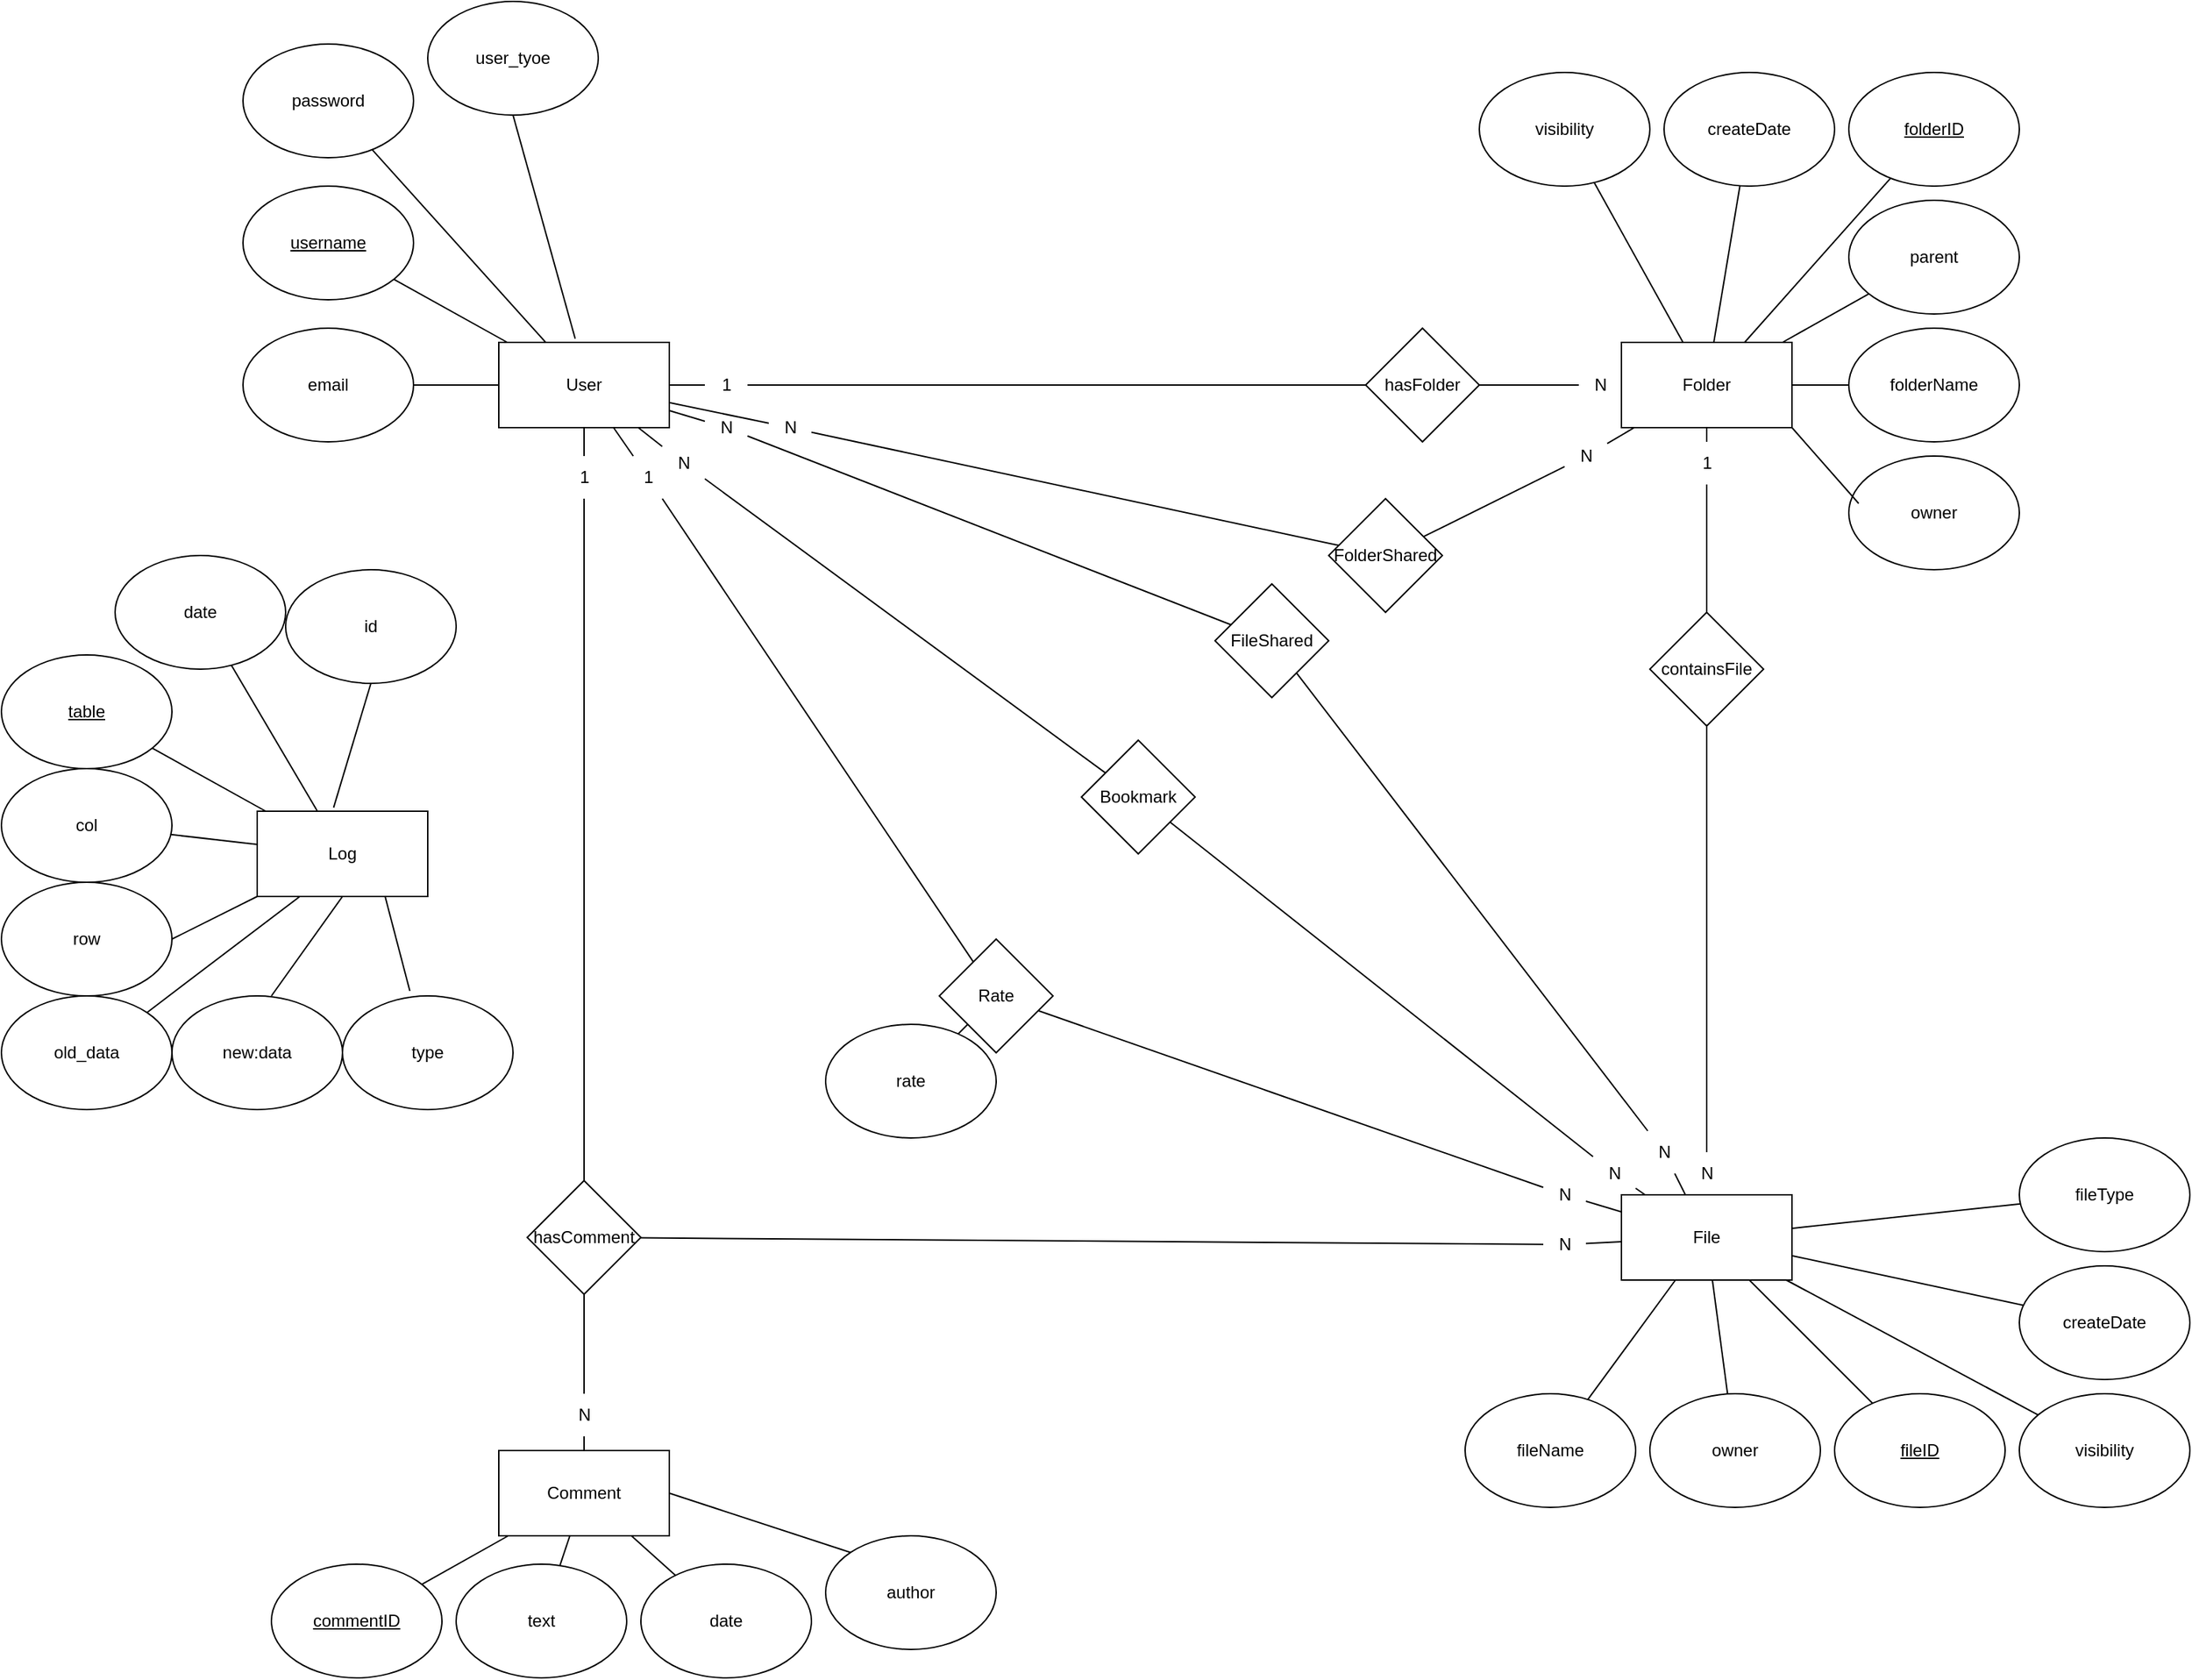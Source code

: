 <mxfile version="24.2.1" type="device">
  <diagram name="1 oldal" id="BCpiGgkupaLWpLvZZOlz">
    <mxGraphModel dx="3452" dy="2494" grid="1" gridSize="10" guides="1" tooltips="1" connect="1" arrows="1" fold="1" page="1" pageScale="1" pageWidth="827" pageHeight="1169" math="0" shadow="0">
      <root>
        <mxCell id="0" />
        <mxCell id="1" parent="0" />
        <mxCell id="ErqUiqEADnRc6sU7gWU9-1" value="User" style="rounded=0;whiteSpace=wrap;html=1;" parent="1" vertex="1">
          <mxGeometry x="-130" y="-270" width="120" height="60" as="geometry" />
        </mxCell>
        <mxCell id="ErqUiqEADnRc6sU7gWU9-3" value="Folder" style="rounded=0;whiteSpace=wrap;html=1;" parent="1" vertex="1">
          <mxGeometry x="660" y="-270" width="120" height="60" as="geometry" />
        </mxCell>
        <mxCell id="ErqUiqEADnRc6sU7gWU9-4" value="File" style="rounded=0;whiteSpace=wrap;html=1;" parent="1" vertex="1">
          <mxGeometry x="660" y="330" width="120" height="60" as="geometry" />
        </mxCell>
        <mxCell id="ErqUiqEADnRc6sU7gWU9-6" value="Comment" style="rounded=0;whiteSpace=wrap;html=1;" parent="1" vertex="1">
          <mxGeometry x="-130" y="510" width="120" height="60" as="geometry" />
        </mxCell>
        <mxCell id="ErqUiqEADnRc6sU7gWU9-7" value="email" style="ellipse;whiteSpace=wrap;html=1;" parent="1" vertex="1">
          <mxGeometry x="-310" y="-280" width="120" height="80" as="geometry" />
        </mxCell>
        <mxCell id="ErqUiqEADnRc6sU7gWU9-8" value="&lt;u&gt;username&lt;/u&gt;" style="ellipse;whiteSpace=wrap;html=1;" parent="1" vertex="1">
          <mxGeometry x="-310" y="-380" width="120" height="80" as="geometry" />
        </mxCell>
        <mxCell id="ErqUiqEADnRc6sU7gWU9-9" value="password" style="ellipse;whiteSpace=wrap;html=1;" parent="1" vertex="1">
          <mxGeometry x="-310" y="-480" width="120" height="80" as="geometry" />
        </mxCell>
        <mxCell id="ErqUiqEADnRc6sU7gWU9-10" value="folderName" style="ellipse;whiteSpace=wrap;html=1;" parent="1" vertex="1">
          <mxGeometry x="820" y="-280" width="120" height="80" as="geometry" />
        </mxCell>
        <mxCell id="ErqUiqEADnRc6sU7gWU9-13" value="visibility" style="ellipse;whiteSpace=wrap;html=1;" parent="1" vertex="1">
          <mxGeometry x="560" y="-460" width="120" height="80" as="geometry" />
        </mxCell>
        <mxCell id="ErqUiqEADnRc6sU7gWU9-14" value="createDate" style="ellipse;whiteSpace=wrap;html=1;" parent="1" vertex="1">
          <mxGeometry x="690" y="-460" width="120" height="80" as="geometry" />
        </mxCell>
        <mxCell id="ErqUiqEADnRc6sU7gWU9-16" value="fileName" style="ellipse;whiteSpace=wrap;html=1;" parent="1" vertex="1">
          <mxGeometry x="550" y="470" width="120" height="80" as="geometry" />
        </mxCell>
        <mxCell id="ErqUiqEADnRc6sU7gWU9-17" value="owner" style="ellipse;whiteSpace=wrap;html=1;" parent="1" vertex="1">
          <mxGeometry x="680" y="470" width="120" height="80" as="geometry" />
        </mxCell>
        <mxCell id="ErqUiqEADnRc6sU7gWU9-18" value="&lt;u&gt;fileID&lt;/u&gt;" style="ellipse;whiteSpace=wrap;html=1;" parent="1" vertex="1">
          <mxGeometry x="810" y="470" width="120" height="80" as="geometry" />
        </mxCell>
        <mxCell id="ErqUiqEADnRc6sU7gWU9-19" value="visibility" style="ellipse;whiteSpace=wrap;html=1;" parent="1" vertex="1">
          <mxGeometry x="940" y="470" width="120" height="80" as="geometry" />
        </mxCell>
        <mxCell id="ErqUiqEADnRc6sU7gWU9-20" value="createDate" style="ellipse;whiteSpace=wrap;html=1;" parent="1" vertex="1">
          <mxGeometry x="940" y="380" width="120" height="80" as="geometry" />
        </mxCell>
        <mxCell id="ErqUiqEADnRc6sU7gWU9-21" value="parent" style="ellipse;whiteSpace=wrap;html=1;" parent="1" vertex="1">
          <mxGeometry x="820" y="-370" width="120" height="80" as="geometry" />
        </mxCell>
        <mxCell id="ErqUiqEADnRc6sU7gWU9-23" value="fileType" style="ellipse;whiteSpace=wrap;html=1;" parent="1" vertex="1">
          <mxGeometry x="940" y="290" width="120" height="80" as="geometry" />
        </mxCell>
        <mxCell id="ErqUiqEADnRc6sU7gWU9-24" value="&lt;u&gt;commentID&lt;/u&gt;" style="ellipse;whiteSpace=wrap;html=1;" parent="1" vertex="1">
          <mxGeometry x="-290" y="590" width="120" height="80" as="geometry" />
        </mxCell>
        <mxCell id="ErqUiqEADnRc6sU7gWU9-25" value="text" style="ellipse;whiteSpace=wrap;html=1;" parent="1" vertex="1">
          <mxGeometry x="-160" y="590" width="120" height="80" as="geometry" />
        </mxCell>
        <mxCell id="ErqUiqEADnRc6sU7gWU9-26" value="date" style="ellipse;whiteSpace=wrap;html=1;" parent="1" vertex="1">
          <mxGeometry x="-30" y="590" width="120" height="80" as="geometry" />
        </mxCell>
        <mxCell id="ErqUiqEADnRc6sU7gWU9-27" value="hasComment" style="rhombus;whiteSpace=wrap;html=1;" parent="1" vertex="1">
          <mxGeometry x="-110" y="320" width="80" height="80" as="geometry" />
        </mxCell>
        <mxCell id="ErqUiqEADnRc6sU7gWU9-30" value="" style="endArrow=none;html=1;rounded=0;" parent="1" source="ErqUiqEADnRc6sU7gWU9-72" target="ErqUiqEADnRc6sU7gWU9-4" edge="1">
          <mxGeometry width="50" height="50" relative="1" as="geometry">
            <mxPoint x="260" y="170" as="sourcePoint" />
            <mxPoint x="460" y="170" as="targetPoint" />
          </mxGeometry>
        </mxCell>
        <mxCell id="ErqUiqEADnRc6sU7gWU9-31" value="" style="endArrow=none;html=1;rounded=0;" parent="1" source="ErqUiqEADnRc6sU7gWU9-71" target="ErqUiqEADnRc6sU7gWU9-6" edge="1">
          <mxGeometry width="50" height="50" relative="1" as="geometry">
            <mxPoint x="120" y="340" as="sourcePoint" />
            <mxPoint x="340" y="340" as="targetPoint" />
          </mxGeometry>
        </mxCell>
        <mxCell id="ErqUiqEADnRc6sU7gWU9-32" value="" style="endArrow=none;html=1;rounded=0;" parent="1" source="ErqUiqEADnRc6sU7gWU9-70" target="ErqUiqEADnRc6sU7gWU9-27" edge="1">
          <mxGeometry width="50" height="50" relative="1" as="geometry">
            <mxPoint x="80" y="380" as="sourcePoint" />
            <mxPoint x="80" y="500" as="targetPoint" />
          </mxGeometry>
        </mxCell>
        <mxCell id="ErqUiqEADnRc6sU7gWU9-33" value="Rate" style="rhombus;whiteSpace=wrap;html=1;" parent="1" vertex="1">
          <mxGeometry x="180" y="150" width="80" height="80" as="geometry" />
        </mxCell>
        <mxCell id="ErqUiqEADnRc6sU7gWU9-34" value="" style="endArrow=none;html=1;rounded=0;" parent="1" source="ErqUiqEADnRc6sU7gWU9-66" target="ErqUiqEADnRc6sU7gWU9-33" edge="1">
          <mxGeometry width="50" height="50" relative="1" as="geometry">
            <mxPoint x="320" y="310" as="sourcePoint" />
            <mxPoint x="370" y="260" as="targetPoint" />
          </mxGeometry>
        </mxCell>
        <mxCell id="ErqUiqEADnRc6sU7gWU9-35" value="" style="endArrow=none;html=1;rounded=0;" parent="1" source="ErqUiqEADnRc6sU7gWU9-67" target="ErqUiqEADnRc6sU7gWU9-33" edge="1">
          <mxGeometry width="50" height="50" relative="1" as="geometry">
            <mxPoint x="140" y="190" as="sourcePoint" />
            <mxPoint x="253" y="247" as="targetPoint" />
          </mxGeometry>
        </mxCell>
        <mxCell id="ErqUiqEADnRc6sU7gWU9-36" value="rate" style="ellipse;whiteSpace=wrap;html=1;" parent="1" vertex="1">
          <mxGeometry x="100" y="210" width="120" height="80" as="geometry" />
        </mxCell>
        <mxCell id="ErqUiqEADnRc6sU7gWU9-37" value="" style="endArrow=none;html=1;rounded=0;" parent="1" source="ErqUiqEADnRc6sU7gWU9-33" target="ErqUiqEADnRc6sU7gWU9-36" edge="1">
          <mxGeometry width="50" height="50" relative="1" as="geometry">
            <mxPoint x="320" y="60" as="sourcePoint" />
            <mxPoint x="370" y="10" as="targetPoint" />
          </mxGeometry>
        </mxCell>
        <mxCell id="ErqUiqEADnRc6sU7gWU9-38" value="hasFolder" style="rhombus;whiteSpace=wrap;html=1;" parent="1" vertex="1">
          <mxGeometry x="480" y="-280" width="80" height="80" as="geometry" />
        </mxCell>
        <mxCell id="ErqUiqEADnRc6sU7gWU9-39" value="" style="endArrow=none;html=1;rounded=0;" parent="1" source="ErqUiqEADnRc6sU7gWU9-64" target="ErqUiqEADnRc6sU7gWU9-38" edge="1">
          <mxGeometry width="50" height="50" relative="1" as="geometry">
            <mxPoint x="320" as="sourcePoint" />
            <mxPoint x="370" y="-50" as="targetPoint" />
          </mxGeometry>
        </mxCell>
        <mxCell id="ErqUiqEADnRc6sU7gWU9-40" value="" style="endArrow=none;html=1;rounded=0;" parent="1" source="ErqUiqEADnRc6sU7gWU9-65" target="ErqUiqEADnRc6sU7gWU9-38" edge="1">
          <mxGeometry width="50" height="50" relative="1" as="geometry">
            <mxPoint x="345" y="-260" as="sourcePoint" />
            <mxPoint x="488" y="-382" as="targetPoint" />
          </mxGeometry>
        </mxCell>
        <mxCell id="ErqUiqEADnRc6sU7gWU9-41" value="containsFile" style="rhombus;whiteSpace=wrap;html=1;" parent="1" vertex="1">
          <mxGeometry x="680" y="-80" width="80" height="80" as="geometry" />
        </mxCell>
        <mxCell id="ErqUiqEADnRc6sU7gWU9-42" value="" style="endArrow=none;html=1;rounded=0;" parent="1" source="ErqUiqEADnRc6sU7gWU9-68" target="ErqUiqEADnRc6sU7gWU9-3" edge="1">
          <mxGeometry width="50" height="50" relative="1" as="geometry">
            <mxPoint x="320" y="150" as="sourcePoint" />
            <mxPoint x="370" y="100" as="targetPoint" />
          </mxGeometry>
        </mxCell>
        <mxCell id="ErqUiqEADnRc6sU7gWU9-43" value="" style="endArrow=none;html=1;rounded=0;" parent="1" source="ErqUiqEADnRc6sU7gWU9-69" target="ErqUiqEADnRc6sU7gWU9-41" edge="1">
          <mxGeometry width="50" height="50" relative="1" as="geometry">
            <mxPoint x="510" y="90" as="sourcePoint" />
            <mxPoint x="510" y="-30" as="targetPoint" />
          </mxGeometry>
        </mxCell>
        <mxCell id="ErqUiqEADnRc6sU7gWU9-44" value="&lt;u&gt;folderID&lt;/u&gt;" style="ellipse;whiteSpace=wrap;html=1;" parent="1" vertex="1">
          <mxGeometry x="820" y="-460" width="120" height="80" as="geometry" />
        </mxCell>
        <mxCell id="ErqUiqEADnRc6sU7gWU9-45" value="" style="endArrow=none;html=1;rounded=0;" parent="1" source="ErqUiqEADnRc6sU7gWU9-9" target="ErqUiqEADnRc6sU7gWU9-1" edge="1">
          <mxGeometry width="50" height="50" relative="1" as="geometry">
            <mxPoint x="260" y="-410" as="sourcePoint" />
            <mxPoint x="310" y="-460" as="targetPoint" />
          </mxGeometry>
        </mxCell>
        <mxCell id="ErqUiqEADnRc6sU7gWU9-46" value="" style="endArrow=none;html=1;rounded=0;" parent="1" source="ErqUiqEADnRc6sU7gWU9-8" target="ErqUiqEADnRc6sU7gWU9-1" edge="1">
          <mxGeometry width="50" height="50" relative="1" as="geometry">
            <mxPoint x="-209" y="-396" as="sourcePoint" />
            <mxPoint x="-87" y="-260" as="targetPoint" />
          </mxGeometry>
        </mxCell>
        <mxCell id="ErqUiqEADnRc6sU7gWU9-47" value="" style="endArrow=none;html=1;rounded=0;" parent="1" source="ErqUiqEADnRc6sU7gWU9-7" target="ErqUiqEADnRc6sU7gWU9-1" edge="1">
          <mxGeometry width="50" height="50" relative="1" as="geometry">
            <mxPoint x="260" y="-410" as="sourcePoint" />
            <mxPoint x="310" y="-460" as="targetPoint" />
          </mxGeometry>
        </mxCell>
        <mxCell id="ErqUiqEADnRc6sU7gWU9-48" value="" style="endArrow=none;html=1;rounded=0;" parent="1" source="ErqUiqEADnRc6sU7gWU9-3" target="ErqUiqEADnRc6sU7gWU9-44" edge="1">
          <mxGeometry width="50" height="50" relative="1" as="geometry">
            <mxPoint x="190" y="-230" as="sourcePoint" />
            <mxPoint x="250" y="-230" as="targetPoint" />
          </mxGeometry>
        </mxCell>
        <mxCell id="ErqUiqEADnRc6sU7gWU9-50" value="" style="endArrow=none;html=1;rounded=0;" parent="1" source="ErqUiqEADnRc6sU7gWU9-3" target="ErqUiqEADnRc6sU7gWU9-21" edge="1">
          <mxGeometry width="50" height="50" relative="1" as="geometry">
            <mxPoint x="765" y="-260" as="sourcePoint" />
            <mxPoint x="861" y="-375" as="targetPoint" />
          </mxGeometry>
        </mxCell>
        <mxCell id="ErqUiqEADnRc6sU7gWU9-51" value="" style="endArrow=none;html=1;rounded=0;" parent="1" source="ErqUiqEADnRc6sU7gWU9-3" target="ErqUiqEADnRc6sU7gWU9-10" edge="1">
          <mxGeometry width="50" height="50" relative="1" as="geometry">
            <mxPoint x="790" y="-260" as="sourcePoint" />
            <mxPoint x="845" y="-293" as="targetPoint" />
          </mxGeometry>
        </mxCell>
        <mxCell id="ErqUiqEADnRc6sU7gWU9-52" value="" style="endArrow=none;html=1;rounded=0;" parent="1" source="ErqUiqEADnRc6sU7gWU9-3" target="ErqUiqEADnRc6sU7gWU9-14" edge="1">
          <mxGeometry width="50" height="50" relative="1" as="geometry">
            <mxPoint x="800" y="-230" as="sourcePoint" />
            <mxPoint x="830" y="-230" as="targetPoint" />
          </mxGeometry>
        </mxCell>
        <mxCell id="ErqUiqEADnRc6sU7gWU9-53" value="" style="endArrow=none;html=1;rounded=0;" parent="1" source="ErqUiqEADnRc6sU7gWU9-3" target="ErqUiqEADnRc6sU7gWU9-13" edge="1">
          <mxGeometry width="50" height="50" relative="1" as="geometry">
            <mxPoint x="800" y="-249" as="sourcePoint" />
            <mxPoint x="966" y="-303" as="targetPoint" />
          </mxGeometry>
        </mxCell>
        <mxCell id="ErqUiqEADnRc6sU7gWU9-55" value="" style="endArrow=none;html=1;rounded=0;" parent="1" source="ErqUiqEADnRc6sU7gWU9-18" target="ErqUiqEADnRc6sU7gWU9-4" edge="1">
          <mxGeometry width="50" height="50" relative="1" as="geometry">
            <mxPoint x="800" y="-39" as="sourcePoint" />
            <mxPoint x="966" y="-93" as="targetPoint" />
          </mxGeometry>
        </mxCell>
        <mxCell id="ErqUiqEADnRc6sU7gWU9-56" value="" style="endArrow=none;html=1;rounded=0;" parent="1" source="ErqUiqEADnRc6sU7gWU9-17" target="ErqUiqEADnRc6sU7gWU9-4" edge="1">
          <mxGeometry width="50" height="50" relative="1" as="geometry">
            <mxPoint x="822" y="351" as="sourcePoint" />
            <mxPoint x="790" y="358" as="targetPoint" />
          </mxGeometry>
        </mxCell>
        <mxCell id="ErqUiqEADnRc6sU7gWU9-57" value="" style="endArrow=none;html=1;rounded=0;" parent="1" source="ErqUiqEADnRc6sU7gWU9-16" target="ErqUiqEADnRc6sU7gWU9-4" edge="1">
          <mxGeometry width="50" height="50" relative="1" as="geometry">
            <mxPoint x="828" y="410" as="sourcePoint" />
            <mxPoint x="790" y="394" as="targetPoint" />
          </mxGeometry>
        </mxCell>
        <mxCell id="ErqUiqEADnRc6sU7gWU9-58" value="" style="endArrow=none;html=1;rounded=0;" parent="1" source="ErqUiqEADnRc6sU7gWU9-23" target="ErqUiqEADnRc6sU7gWU9-4" edge="1">
          <mxGeometry width="50" height="50" relative="1" as="geometry">
            <mxPoint x="847" y="487" as="sourcePoint" />
            <mxPoint x="760" y="400" as="targetPoint" />
          </mxGeometry>
        </mxCell>
        <mxCell id="ErqUiqEADnRc6sU7gWU9-59" value="" style="endArrow=none;html=1;rounded=0;" parent="1" source="ErqUiqEADnRc6sU7gWU9-20" target="ErqUiqEADnRc6sU7gWU9-4" edge="1">
          <mxGeometry width="50" height="50" relative="1" as="geometry">
            <mxPoint x="951" y="346" as="sourcePoint" />
            <mxPoint x="790" y="364" as="targetPoint" />
          </mxGeometry>
        </mxCell>
        <mxCell id="ErqUiqEADnRc6sU7gWU9-60" value="" style="endArrow=none;html=1;rounded=0;" parent="1" source="ErqUiqEADnRc6sU7gWU9-19" target="ErqUiqEADnRc6sU7gWU9-4" edge="1">
          <mxGeometry width="50" height="50" relative="1" as="geometry">
            <mxPoint x="953" y="418" as="sourcePoint" />
            <mxPoint x="790" y="383" as="targetPoint" />
          </mxGeometry>
        </mxCell>
        <mxCell id="ErqUiqEADnRc6sU7gWU9-61" value="" style="endArrow=none;html=1;rounded=0;" parent="1" source="ErqUiqEADnRc6sU7gWU9-24" target="ErqUiqEADnRc6sU7gWU9-6" edge="1">
          <mxGeometry width="50" height="50" relative="1" as="geometry">
            <mxPoint x="-372" y="540" as="sourcePoint" />
            <mxPoint x="-310" y="456" as="targetPoint" />
          </mxGeometry>
        </mxCell>
        <mxCell id="ErqUiqEADnRc6sU7gWU9-62" value="" style="endArrow=none;html=1;rounded=0;" parent="1" source="ErqUiqEADnRc6sU7gWU9-25" target="ErqUiqEADnRc6sU7gWU9-6" edge="1">
          <mxGeometry width="50" height="50" relative="1" as="geometry">
            <mxPoint x="-174" y="614" as="sourcePoint" />
            <mxPoint x="-113" y="580" as="targetPoint" />
          </mxGeometry>
        </mxCell>
        <mxCell id="ErqUiqEADnRc6sU7gWU9-63" value="" style="endArrow=none;html=1;rounded=0;" parent="1" source="ErqUiqEADnRc6sU7gWU9-26" target="ErqUiqEADnRc6sU7gWU9-6" edge="1">
          <mxGeometry width="50" height="50" relative="1" as="geometry">
            <mxPoint x="-77" y="601" as="sourcePoint" />
            <mxPoint x="-70" y="580" as="targetPoint" />
          </mxGeometry>
        </mxCell>
        <mxCell id="CCAKP2tyW_ClBs_9teVJ-2" value="Bookmark" style="rhombus;whiteSpace=wrap;html=1;" parent="1" vertex="1">
          <mxGeometry x="280" y="10" width="80" height="80" as="geometry" />
        </mxCell>
        <mxCell id="CCAKP2tyW_ClBs_9teVJ-3" value="" style="endArrow=none;html=1;rounded=0;" parent="1" source="CCAKP2tyW_ClBs_9teVJ-25" target="CCAKP2tyW_ClBs_9teVJ-2" edge="1">
          <mxGeometry width="50" height="50" relative="1" as="geometry">
            <mxPoint x="-40" y="-200" as="sourcePoint" />
            <mxPoint x="214" y="176" as="targetPoint" />
          </mxGeometry>
        </mxCell>
        <mxCell id="CCAKP2tyW_ClBs_9teVJ-4" value="" style="endArrow=none;html=1;rounded=0;" parent="1" source="CCAKP2tyW_ClBs_9teVJ-23" target="ErqUiqEADnRc6sU7gWU9-4" edge="1">
          <mxGeometry width="50" height="50" relative="1" as="geometry">
            <mxPoint x="-10" y="-200" as="sourcePoint" />
            <mxPoint x="345" y="15" as="targetPoint" />
          </mxGeometry>
        </mxCell>
        <mxCell id="CCAKP2tyW_ClBs_9teVJ-11" value="FileShared" style="rhombus;whiteSpace=wrap;html=1;" parent="1" vertex="1">
          <mxGeometry x="374" y="-100" width="80" height="80" as="geometry" />
        </mxCell>
        <mxCell id="CCAKP2tyW_ClBs_9teVJ-12" value="" style="endArrow=none;html=1;rounded=0;" parent="1" source="CCAKP2tyW_ClBs_9teVJ-29" target="CCAKP2tyW_ClBs_9teVJ-11" edge="1">
          <mxGeometry width="50" height="50" relative="1" as="geometry">
            <mxPoint x="708" y="340" as="sourcePoint" />
            <mxPoint x="447" y="-7" as="targetPoint" />
          </mxGeometry>
        </mxCell>
        <mxCell id="CCAKP2tyW_ClBs_9teVJ-13" value="" style="endArrow=none;html=1;rounded=0;" parent="1" source="CCAKP2tyW_ClBs_9teVJ-27" target="ErqUiqEADnRc6sU7gWU9-1" edge="1">
          <mxGeometry width="50" height="50" relative="1" as="geometry">
            <mxPoint x="715" y="340" as="sourcePoint" />
            <mxPoint x="513" y="-63" as="targetPoint" />
          </mxGeometry>
        </mxCell>
        <mxCell id="CCAKP2tyW_ClBs_9teVJ-14" value="" style="endArrow=none;html=1;rounded=0;" parent="1" source="ErqUiqEADnRc6sU7gWU9-1" target="ErqUiqEADnRc6sU7gWU9-66" edge="1">
          <mxGeometry width="50" height="50" relative="1" as="geometry">
            <mxPoint x="-50" y="-210" as="sourcePoint" />
            <mxPoint x="204" y="166" as="targetPoint" />
          </mxGeometry>
        </mxCell>
        <mxCell id="ErqUiqEADnRc6sU7gWU9-66" value="1" style="text;html=1;align=center;verticalAlign=middle;resizable=0;points=[];autosize=1;strokeColor=none;fillColor=none;" parent="1" vertex="1">
          <mxGeometry x="-40" y="-190" width="30" height="30" as="geometry" />
        </mxCell>
        <mxCell id="CCAKP2tyW_ClBs_9teVJ-15" value="" style="endArrow=none;html=1;rounded=0;" parent="1" source="ErqUiqEADnRc6sU7gWU9-1" target="ErqUiqEADnRc6sU7gWU9-70" edge="1">
          <mxGeometry width="50" height="50" relative="1" as="geometry">
            <mxPoint x="-70" y="-210" as="sourcePoint" />
            <mxPoint x="-70" y="320" as="targetPoint" />
          </mxGeometry>
        </mxCell>
        <mxCell id="ErqUiqEADnRc6sU7gWU9-70" value="1" style="text;html=1;align=center;verticalAlign=middle;resizable=0;points=[];autosize=1;strokeColor=none;fillColor=none;" parent="1" vertex="1">
          <mxGeometry x="-85" y="-190" width="30" height="30" as="geometry" />
        </mxCell>
        <mxCell id="CCAKP2tyW_ClBs_9teVJ-16" value="" style="endArrow=none;html=1;rounded=0;" parent="1" source="ErqUiqEADnRc6sU7gWU9-1" target="ErqUiqEADnRc6sU7gWU9-64" edge="1">
          <mxGeometry width="50" height="50" relative="1" as="geometry">
            <mxPoint x="-10" y="-240" as="sourcePoint" />
            <mxPoint x="480" y="-240" as="targetPoint" />
          </mxGeometry>
        </mxCell>
        <mxCell id="ErqUiqEADnRc6sU7gWU9-64" value="1" style="text;html=1;align=center;verticalAlign=middle;resizable=0;points=[];autosize=1;strokeColor=none;fillColor=none;" parent="1" vertex="1">
          <mxGeometry x="15" y="-255" width="30" height="30" as="geometry" />
        </mxCell>
        <mxCell id="CCAKP2tyW_ClBs_9teVJ-17" value="" style="endArrow=none;html=1;rounded=0;" parent="1" source="ErqUiqEADnRc6sU7gWU9-3" target="ErqUiqEADnRc6sU7gWU9-65" edge="1">
          <mxGeometry width="50" height="50" relative="1" as="geometry">
            <mxPoint x="660" y="-240" as="sourcePoint" />
            <mxPoint x="560" y="-240" as="targetPoint" />
          </mxGeometry>
        </mxCell>
        <mxCell id="ErqUiqEADnRc6sU7gWU9-65" value="N" style="text;html=1;align=center;verticalAlign=middle;resizable=0;points=[];autosize=1;strokeColor=none;fillColor=none;" parent="1" vertex="1">
          <mxGeometry x="630" y="-255" width="30" height="30" as="geometry" />
        </mxCell>
        <mxCell id="CCAKP2tyW_ClBs_9teVJ-18" value="" style="endArrow=none;html=1;rounded=0;" parent="1" source="ErqUiqEADnRc6sU7gWU9-41" target="ErqUiqEADnRc6sU7gWU9-68" edge="1">
          <mxGeometry width="50" height="50" relative="1" as="geometry">
            <mxPoint x="720" y="-80" as="sourcePoint" />
            <mxPoint x="720" y="-210" as="targetPoint" />
          </mxGeometry>
        </mxCell>
        <mxCell id="ErqUiqEADnRc6sU7gWU9-68" value="1" style="text;html=1;align=center;verticalAlign=middle;resizable=0;points=[];autosize=1;strokeColor=none;fillColor=none;" parent="1" vertex="1">
          <mxGeometry x="705" y="-200" width="30" height="30" as="geometry" />
        </mxCell>
        <mxCell id="CCAKP2tyW_ClBs_9teVJ-19" value="" style="endArrow=none;html=1;rounded=0;" parent="1" source="ErqUiqEADnRc6sU7gWU9-4" target="ErqUiqEADnRc6sU7gWU9-69" edge="1">
          <mxGeometry width="50" height="50" relative="1" as="geometry">
            <mxPoint x="720" y="330" as="sourcePoint" />
            <mxPoint x="720" as="targetPoint" />
          </mxGeometry>
        </mxCell>
        <mxCell id="ErqUiqEADnRc6sU7gWU9-69" value="N" style="text;html=1;align=center;verticalAlign=middle;resizable=0;points=[];autosize=1;strokeColor=none;fillColor=none;" parent="1" vertex="1">
          <mxGeometry x="705" y="300" width="30" height="30" as="geometry" />
        </mxCell>
        <mxCell id="CCAKP2tyW_ClBs_9teVJ-20" value="" style="endArrow=none;html=1;rounded=0;" parent="1" source="ErqUiqEADnRc6sU7gWU9-4" target="ErqUiqEADnRc6sU7gWU9-67" edge="1">
          <mxGeometry width="50" height="50" relative="1" as="geometry">
            <mxPoint x="660" y="340" as="sourcePoint" />
            <mxPoint x="250" y="200" as="targetPoint" />
          </mxGeometry>
        </mxCell>
        <mxCell id="ErqUiqEADnRc6sU7gWU9-67" value="N" style="text;html=1;align=center;verticalAlign=middle;resizable=0;points=[];autosize=1;strokeColor=none;fillColor=none;" parent="1" vertex="1">
          <mxGeometry x="605" y="315" width="30" height="30" as="geometry" />
        </mxCell>
        <mxCell id="CCAKP2tyW_ClBs_9teVJ-21" value="" style="endArrow=none;html=1;rounded=0;" parent="1" source="ErqUiqEADnRc6sU7gWU9-27" target="ErqUiqEADnRc6sU7gWU9-72" edge="1">
          <mxGeometry width="50" height="50" relative="1" as="geometry">
            <mxPoint x="-30" y="360" as="sourcePoint" />
            <mxPoint x="660" y="360" as="targetPoint" />
          </mxGeometry>
        </mxCell>
        <mxCell id="ErqUiqEADnRc6sU7gWU9-72" value="N" style="text;html=1;align=center;verticalAlign=middle;resizable=0;points=[];autosize=1;strokeColor=none;fillColor=none;" parent="1" vertex="1">
          <mxGeometry x="605" y="350" width="30" height="30" as="geometry" />
        </mxCell>
        <mxCell id="CCAKP2tyW_ClBs_9teVJ-22" value="" style="endArrow=none;html=1;rounded=0;" parent="1" source="ErqUiqEADnRc6sU7gWU9-27" target="ErqUiqEADnRc6sU7gWU9-71" edge="1">
          <mxGeometry width="50" height="50" relative="1" as="geometry">
            <mxPoint x="-70" y="400" as="sourcePoint" />
            <mxPoint x="-70" y="510" as="targetPoint" />
          </mxGeometry>
        </mxCell>
        <mxCell id="ErqUiqEADnRc6sU7gWU9-71" value="N" style="text;html=1;align=center;verticalAlign=middle;resizable=0;points=[];autosize=1;strokeColor=none;fillColor=none;" parent="1" vertex="1">
          <mxGeometry x="-85" y="470" width="30" height="30" as="geometry" />
        </mxCell>
        <mxCell id="CCAKP2tyW_ClBs_9teVJ-24" value="" style="endArrow=none;html=1;rounded=0;" parent="1" source="CCAKP2tyW_ClBs_9teVJ-2" target="CCAKP2tyW_ClBs_9teVJ-23" edge="1">
          <mxGeometry width="50" height="50" relative="1" as="geometry">
            <mxPoint x="343" y="67" as="sourcePoint" />
            <mxPoint x="681" y="330" as="targetPoint" />
          </mxGeometry>
        </mxCell>
        <mxCell id="CCAKP2tyW_ClBs_9teVJ-23" value="N" style="text;html=1;align=center;verticalAlign=middle;resizable=0;points=[];autosize=1;strokeColor=none;fillColor=none;" parent="1" vertex="1">
          <mxGeometry x="640" y="300" width="30" height="30" as="geometry" />
        </mxCell>
        <mxCell id="CCAKP2tyW_ClBs_9teVJ-26" value="" style="endArrow=none;html=1;rounded=0;" parent="1" source="ErqUiqEADnRc6sU7gWU9-1" target="CCAKP2tyW_ClBs_9teVJ-25" edge="1">
          <mxGeometry width="50" height="50" relative="1" as="geometry">
            <mxPoint x="-30" y="-210" as="sourcePoint" />
            <mxPoint x="297" y="33" as="targetPoint" />
          </mxGeometry>
        </mxCell>
        <mxCell id="CCAKP2tyW_ClBs_9teVJ-25" value="N" style="text;html=1;align=center;verticalAlign=middle;resizable=0;points=[];autosize=1;strokeColor=none;fillColor=none;" parent="1" vertex="1">
          <mxGeometry x="-15" y="-200" width="30" height="30" as="geometry" />
        </mxCell>
        <mxCell id="CCAKP2tyW_ClBs_9teVJ-28" value="" style="endArrow=none;html=1;rounded=0;" parent="1" source="CCAKP2tyW_ClBs_9teVJ-11" target="CCAKP2tyW_ClBs_9teVJ-27" edge="1">
          <mxGeometry width="50" height="50" relative="1" as="geometry">
            <mxPoint x="458" y="-108" as="sourcePoint" />
            <mxPoint x="-10" y="-225" as="targetPoint" />
          </mxGeometry>
        </mxCell>
        <mxCell id="CCAKP2tyW_ClBs_9teVJ-27" value="N" style="text;html=1;align=center;verticalAlign=middle;resizable=0;points=[];autosize=1;strokeColor=none;fillColor=none;" parent="1" vertex="1">
          <mxGeometry x="15" y="-225" width="30" height="30" as="geometry" />
        </mxCell>
        <mxCell id="CCAKP2tyW_ClBs_9teVJ-30" value="" style="endArrow=none;html=1;rounded=0;" parent="1" source="ErqUiqEADnRc6sU7gWU9-4" target="CCAKP2tyW_ClBs_9teVJ-29" edge="1">
          <mxGeometry width="50" height="50" relative="1" as="geometry">
            <mxPoint x="705" y="330" as="sourcePoint" />
            <mxPoint x="503" y="-73" as="targetPoint" />
          </mxGeometry>
        </mxCell>
        <mxCell id="CCAKP2tyW_ClBs_9teVJ-29" value="N" style="text;html=1;align=center;verticalAlign=middle;resizable=0;points=[];autosize=1;strokeColor=none;fillColor=none;" parent="1" vertex="1">
          <mxGeometry x="675" y="285" width="30" height="30" as="geometry" />
        </mxCell>
        <mxCell id="CCAKP2tyW_ClBs_9teVJ-31" value="FolderShared" style="rhombus;whiteSpace=wrap;html=1;" parent="1" vertex="1">
          <mxGeometry x="454" y="-160" width="80" height="80" as="geometry" />
        </mxCell>
        <mxCell id="CCAKP2tyW_ClBs_9teVJ-32" value="" style="endArrow=none;html=1;rounded=0;" parent="1" source="CCAKP2tyW_ClBs_9teVJ-36" target="ErqUiqEADnRc6sU7gWU9-1" edge="1">
          <mxGeometry width="50" height="50" relative="1" as="geometry">
            <mxPoint x="395" y="-61" as="sourcePoint" />
            <mxPoint x="55" y="-194" as="targetPoint" />
          </mxGeometry>
        </mxCell>
        <mxCell id="CCAKP2tyW_ClBs_9teVJ-33" value="" style="endArrow=none;html=1;rounded=0;" parent="1" source="CCAKP2tyW_ClBs_9teVJ-34" target="CCAKP2tyW_ClBs_9teVJ-31" edge="1">
          <mxGeometry width="50" height="50" relative="1" as="geometry">
            <mxPoint x="524" y="-130" as="sourcePoint" />
            <mxPoint y="-220" as="targetPoint" />
          </mxGeometry>
        </mxCell>
        <mxCell id="CCAKP2tyW_ClBs_9teVJ-35" value="" style="endArrow=none;html=1;rounded=0;" parent="1" source="ErqUiqEADnRc6sU7gWU9-3" target="CCAKP2tyW_ClBs_9teVJ-34" edge="1">
          <mxGeometry width="50" height="50" relative="1" as="geometry">
            <mxPoint x="664" y="-210" as="sourcePoint" />
            <mxPoint x="520" y="-134" as="targetPoint" />
          </mxGeometry>
        </mxCell>
        <mxCell id="CCAKP2tyW_ClBs_9teVJ-34" value="N" style="text;html=1;align=center;verticalAlign=middle;resizable=0;points=[];autosize=1;strokeColor=none;fillColor=none;" parent="1" vertex="1">
          <mxGeometry x="620" y="-205" width="30" height="30" as="geometry" />
        </mxCell>
        <mxCell id="CCAKP2tyW_ClBs_9teVJ-38" value="" style="endArrow=none;html=1;rounded=0;" parent="1" source="CCAKP2tyW_ClBs_9teVJ-31" target="CCAKP2tyW_ClBs_9teVJ-36" edge="1">
          <mxGeometry width="50" height="50" relative="1" as="geometry">
            <mxPoint x="461" y="-127" as="sourcePoint" />
            <mxPoint x="-10" y="-227" as="targetPoint" />
          </mxGeometry>
        </mxCell>
        <mxCell id="CCAKP2tyW_ClBs_9teVJ-36" value="N" style="text;html=1;align=center;verticalAlign=middle;resizable=0;points=[];autosize=1;strokeColor=none;fillColor=none;" parent="1" vertex="1">
          <mxGeometry x="60" y="-225" width="30" height="30" as="geometry" />
        </mxCell>
        <mxCell id="ACHJTDMyuRf8ZzQNTnVx-1" value="user_tyoe" style="ellipse;whiteSpace=wrap;html=1;" vertex="1" parent="1">
          <mxGeometry x="-180" y="-510" width="120" height="80" as="geometry" />
        </mxCell>
        <mxCell id="ACHJTDMyuRf8ZzQNTnVx-2" value="" style="endArrow=none;html=1;rounded=0;entryX=0.5;entryY=1;entryDx=0;entryDy=0;exitX=0.448;exitY=-0.043;exitDx=0;exitDy=0;exitPerimeter=0;" edge="1" parent="1" source="ErqUiqEADnRc6sU7gWU9-1" target="ACHJTDMyuRf8ZzQNTnVx-1">
          <mxGeometry width="50" height="50" relative="1" as="geometry">
            <mxPoint x="-320" y="-340" as="sourcePoint" />
            <mxPoint x="-270" y="-390" as="targetPoint" />
          </mxGeometry>
        </mxCell>
        <mxCell id="ACHJTDMyuRf8ZzQNTnVx-3" value="owner" style="ellipse;whiteSpace=wrap;html=1;" vertex="1" parent="1">
          <mxGeometry x="820" y="-190" width="120" height="80" as="geometry" />
        </mxCell>
        <mxCell id="ACHJTDMyuRf8ZzQNTnVx-4" value="" style="endArrow=none;html=1;rounded=0;entryX=0.058;entryY=0.417;entryDx=0;entryDy=0;entryPerimeter=0;exitX=1;exitY=1;exitDx=0;exitDy=0;" edge="1" parent="1" source="ErqUiqEADnRc6sU7gWU9-3" target="ACHJTDMyuRf8ZzQNTnVx-3">
          <mxGeometry width="50" height="50" relative="1" as="geometry">
            <mxPoint x="740" y="-110" as="sourcePoint" />
            <mxPoint x="790" y="-160" as="targetPoint" />
          </mxGeometry>
        </mxCell>
        <mxCell id="ACHJTDMyuRf8ZzQNTnVx-5" value="author" style="ellipse;whiteSpace=wrap;html=1;" vertex="1" parent="1">
          <mxGeometry x="100" y="570" width="120" height="80" as="geometry" />
        </mxCell>
        <mxCell id="ACHJTDMyuRf8ZzQNTnVx-6" value="" style="endArrow=none;html=1;rounded=0;entryX=0;entryY=0;entryDx=0;entryDy=0;exitX=1;exitY=0.5;exitDx=0;exitDy=0;" edge="1" parent="1" source="ErqUiqEADnRc6sU7gWU9-6" target="ACHJTDMyuRf8ZzQNTnVx-5">
          <mxGeometry width="50" height="50" relative="1" as="geometry">
            <mxPoint x="-150" y="610" as="sourcePoint" />
            <mxPoint x="-100" y="560" as="targetPoint" />
          </mxGeometry>
        </mxCell>
        <mxCell id="ACHJTDMyuRf8ZzQNTnVx-7" value="Log" style="rounded=0;whiteSpace=wrap;html=1;" vertex="1" parent="1">
          <mxGeometry x="-300" y="60" width="120" height="60" as="geometry" />
        </mxCell>
        <mxCell id="ACHJTDMyuRf8ZzQNTnVx-8" value="col" style="ellipse;whiteSpace=wrap;html=1;" vertex="1" parent="1">
          <mxGeometry x="-480" y="30" width="120" height="80" as="geometry" />
        </mxCell>
        <mxCell id="ACHJTDMyuRf8ZzQNTnVx-9" value="&lt;u&gt;table&lt;/u&gt;" style="ellipse;whiteSpace=wrap;html=1;" vertex="1" parent="1">
          <mxGeometry x="-480" y="-50" width="120" height="80" as="geometry" />
        </mxCell>
        <mxCell id="ACHJTDMyuRf8ZzQNTnVx-10" value="date" style="ellipse;whiteSpace=wrap;html=1;" vertex="1" parent="1">
          <mxGeometry x="-400" y="-120" width="120" height="80" as="geometry" />
        </mxCell>
        <mxCell id="ACHJTDMyuRf8ZzQNTnVx-11" value="" style="endArrow=none;html=1;rounded=0;" edge="1" parent="1" source="ACHJTDMyuRf8ZzQNTnVx-10" target="ACHJTDMyuRf8ZzQNTnVx-7">
          <mxGeometry width="50" height="50" relative="1" as="geometry">
            <mxPoint x="90" y="-80" as="sourcePoint" />
            <mxPoint x="140" y="-130" as="targetPoint" />
          </mxGeometry>
        </mxCell>
        <mxCell id="ACHJTDMyuRf8ZzQNTnVx-12" value="" style="endArrow=none;html=1;rounded=0;" edge="1" parent="1" source="ACHJTDMyuRf8ZzQNTnVx-9" target="ACHJTDMyuRf8ZzQNTnVx-7">
          <mxGeometry width="50" height="50" relative="1" as="geometry">
            <mxPoint x="-379" y="-66" as="sourcePoint" />
            <mxPoint x="-257" y="70" as="targetPoint" />
          </mxGeometry>
        </mxCell>
        <mxCell id="ACHJTDMyuRf8ZzQNTnVx-13" value="" style="endArrow=none;html=1;rounded=0;" edge="1" parent="1" source="ACHJTDMyuRf8ZzQNTnVx-8" target="ACHJTDMyuRf8ZzQNTnVx-7">
          <mxGeometry width="50" height="50" relative="1" as="geometry">
            <mxPoint x="90" y="-80" as="sourcePoint" />
            <mxPoint x="140" y="-130" as="targetPoint" />
          </mxGeometry>
        </mxCell>
        <mxCell id="ACHJTDMyuRf8ZzQNTnVx-17" value="id" style="ellipse;whiteSpace=wrap;html=1;" vertex="1" parent="1">
          <mxGeometry x="-280" y="-110" width="120" height="80" as="geometry" />
        </mxCell>
        <mxCell id="ACHJTDMyuRf8ZzQNTnVx-18" value="" style="endArrow=none;html=1;rounded=0;entryX=0.5;entryY=1;entryDx=0;entryDy=0;exitX=0.448;exitY=-0.043;exitDx=0;exitDy=0;exitPerimeter=0;" edge="1" parent="1" source="ACHJTDMyuRf8ZzQNTnVx-7" target="ACHJTDMyuRf8ZzQNTnVx-17">
          <mxGeometry width="50" height="50" relative="1" as="geometry">
            <mxPoint x="-490" y="-10" as="sourcePoint" />
            <mxPoint x="-440" y="-60" as="targetPoint" />
          </mxGeometry>
        </mxCell>
        <mxCell id="ACHJTDMyuRf8ZzQNTnVx-20" value="row" style="ellipse;whiteSpace=wrap;html=1;" vertex="1" parent="1">
          <mxGeometry x="-480" y="110" width="120" height="80" as="geometry" />
        </mxCell>
        <mxCell id="ACHJTDMyuRf8ZzQNTnVx-21" value="new:data" style="ellipse;whiteSpace=wrap;html=1;" vertex="1" parent="1">
          <mxGeometry x="-360" y="190" width="120" height="80" as="geometry" />
        </mxCell>
        <mxCell id="ACHJTDMyuRf8ZzQNTnVx-22" value="old_data" style="ellipse;whiteSpace=wrap;html=1;" vertex="1" parent="1">
          <mxGeometry x="-480" y="190" width="120" height="80" as="geometry" />
        </mxCell>
        <mxCell id="ACHJTDMyuRf8ZzQNTnVx-23" value="type" style="ellipse;whiteSpace=wrap;html=1;" vertex="1" parent="1">
          <mxGeometry x="-240" y="190" width="120" height="80" as="geometry" />
        </mxCell>
        <mxCell id="ACHJTDMyuRf8ZzQNTnVx-24" value="" style="endArrow=none;html=1;rounded=0;exitX=1;exitY=0.5;exitDx=0;exitDy=0;entryX=0;entryY=1;entryDx=0;entryDy=0;" edge="1" parent="1" source="ACHJTDMyuRf8ZzQNTnVx-20" target="ACHJTDMyuRf8ZzQNTnVx-7">
          <mxGeometry width="50" height="50" relative="1" as="geometry">
            <mxPoint x="-370" y="100" as="sourcePoint" />
            <mxPoint x="-320" y="50" as="targetPoint" />
          </mxGeometry>
        </mxCell>
        <mxCell id="ACHJTDMyuRf8ZzQNTnVx-25" value="" style="endArrow=none;html=1;rounded=0;entryX=0.25;entryY=1;entryDx=0;entryDy=0;exitX=1;exitY=0;exitDx=0;exitDy=0;" edge="1" parent="1" source="ACHJTDMyuRf8ZzQNTnVx-22" target="ACHJTDMyuRf8ZzQNTnVx-7">
          <mxGeometry width="50" height="50" relative="1" as="geometry">
            <mxPoint x="-420" y="260" as="sourcePoint" />
            <mxPoint x="-370" y="210" as="targetPoint" />
          </mxGeometry>
        </mxCell>
        <mxCell id="ACHJTDMyuRf8ZzQNTnVx-26" value="" style="endArrow=none;html=1;rounded=0;entryX=0.5;entryY=1;entryDx=0;entryDy=0;" edge="1" parent="1" target="ACHJTDMyuRf8ZzQNTnVx-7">
          <mxGeometry width="50" height="50" relative="1" as="geometry">
            <mxPoint x="-290" y="190" as="sourcePoint" />
            <mxPoint x="-290" y="210" as="targetPoint" />
          </mxGeometry>
        </mxCell>
        <mxCell id="ACHJTDMyuRf8ZzQNTnVx-27" value="" style="endArrow=none;html=1;rounded=0;entryX=0.75;entryY=1;entryDx=0;entryDy=0;exitX=0.395;exitY=-0.043;exitDx=0;exitDy=0;exitPerimeter=0;" edge="1" parent="1" source="ACHJTDMyuRf8ZzQNTnVx-23" target="ACHJTDMyuRf8ZzQNTnVx-7">
          <mxGeometry width="50" height="50" relative="1" as="geometry">
            <mxPoint x="-420" y="310" as="sourcePoint" />
            <mxPoint x="-370" y="260" as="targetPoint" />
          </mxGeometry>
        </mxCell>
      </root>
    </mxGraphModel>
  </diagram>
</mxfile>
